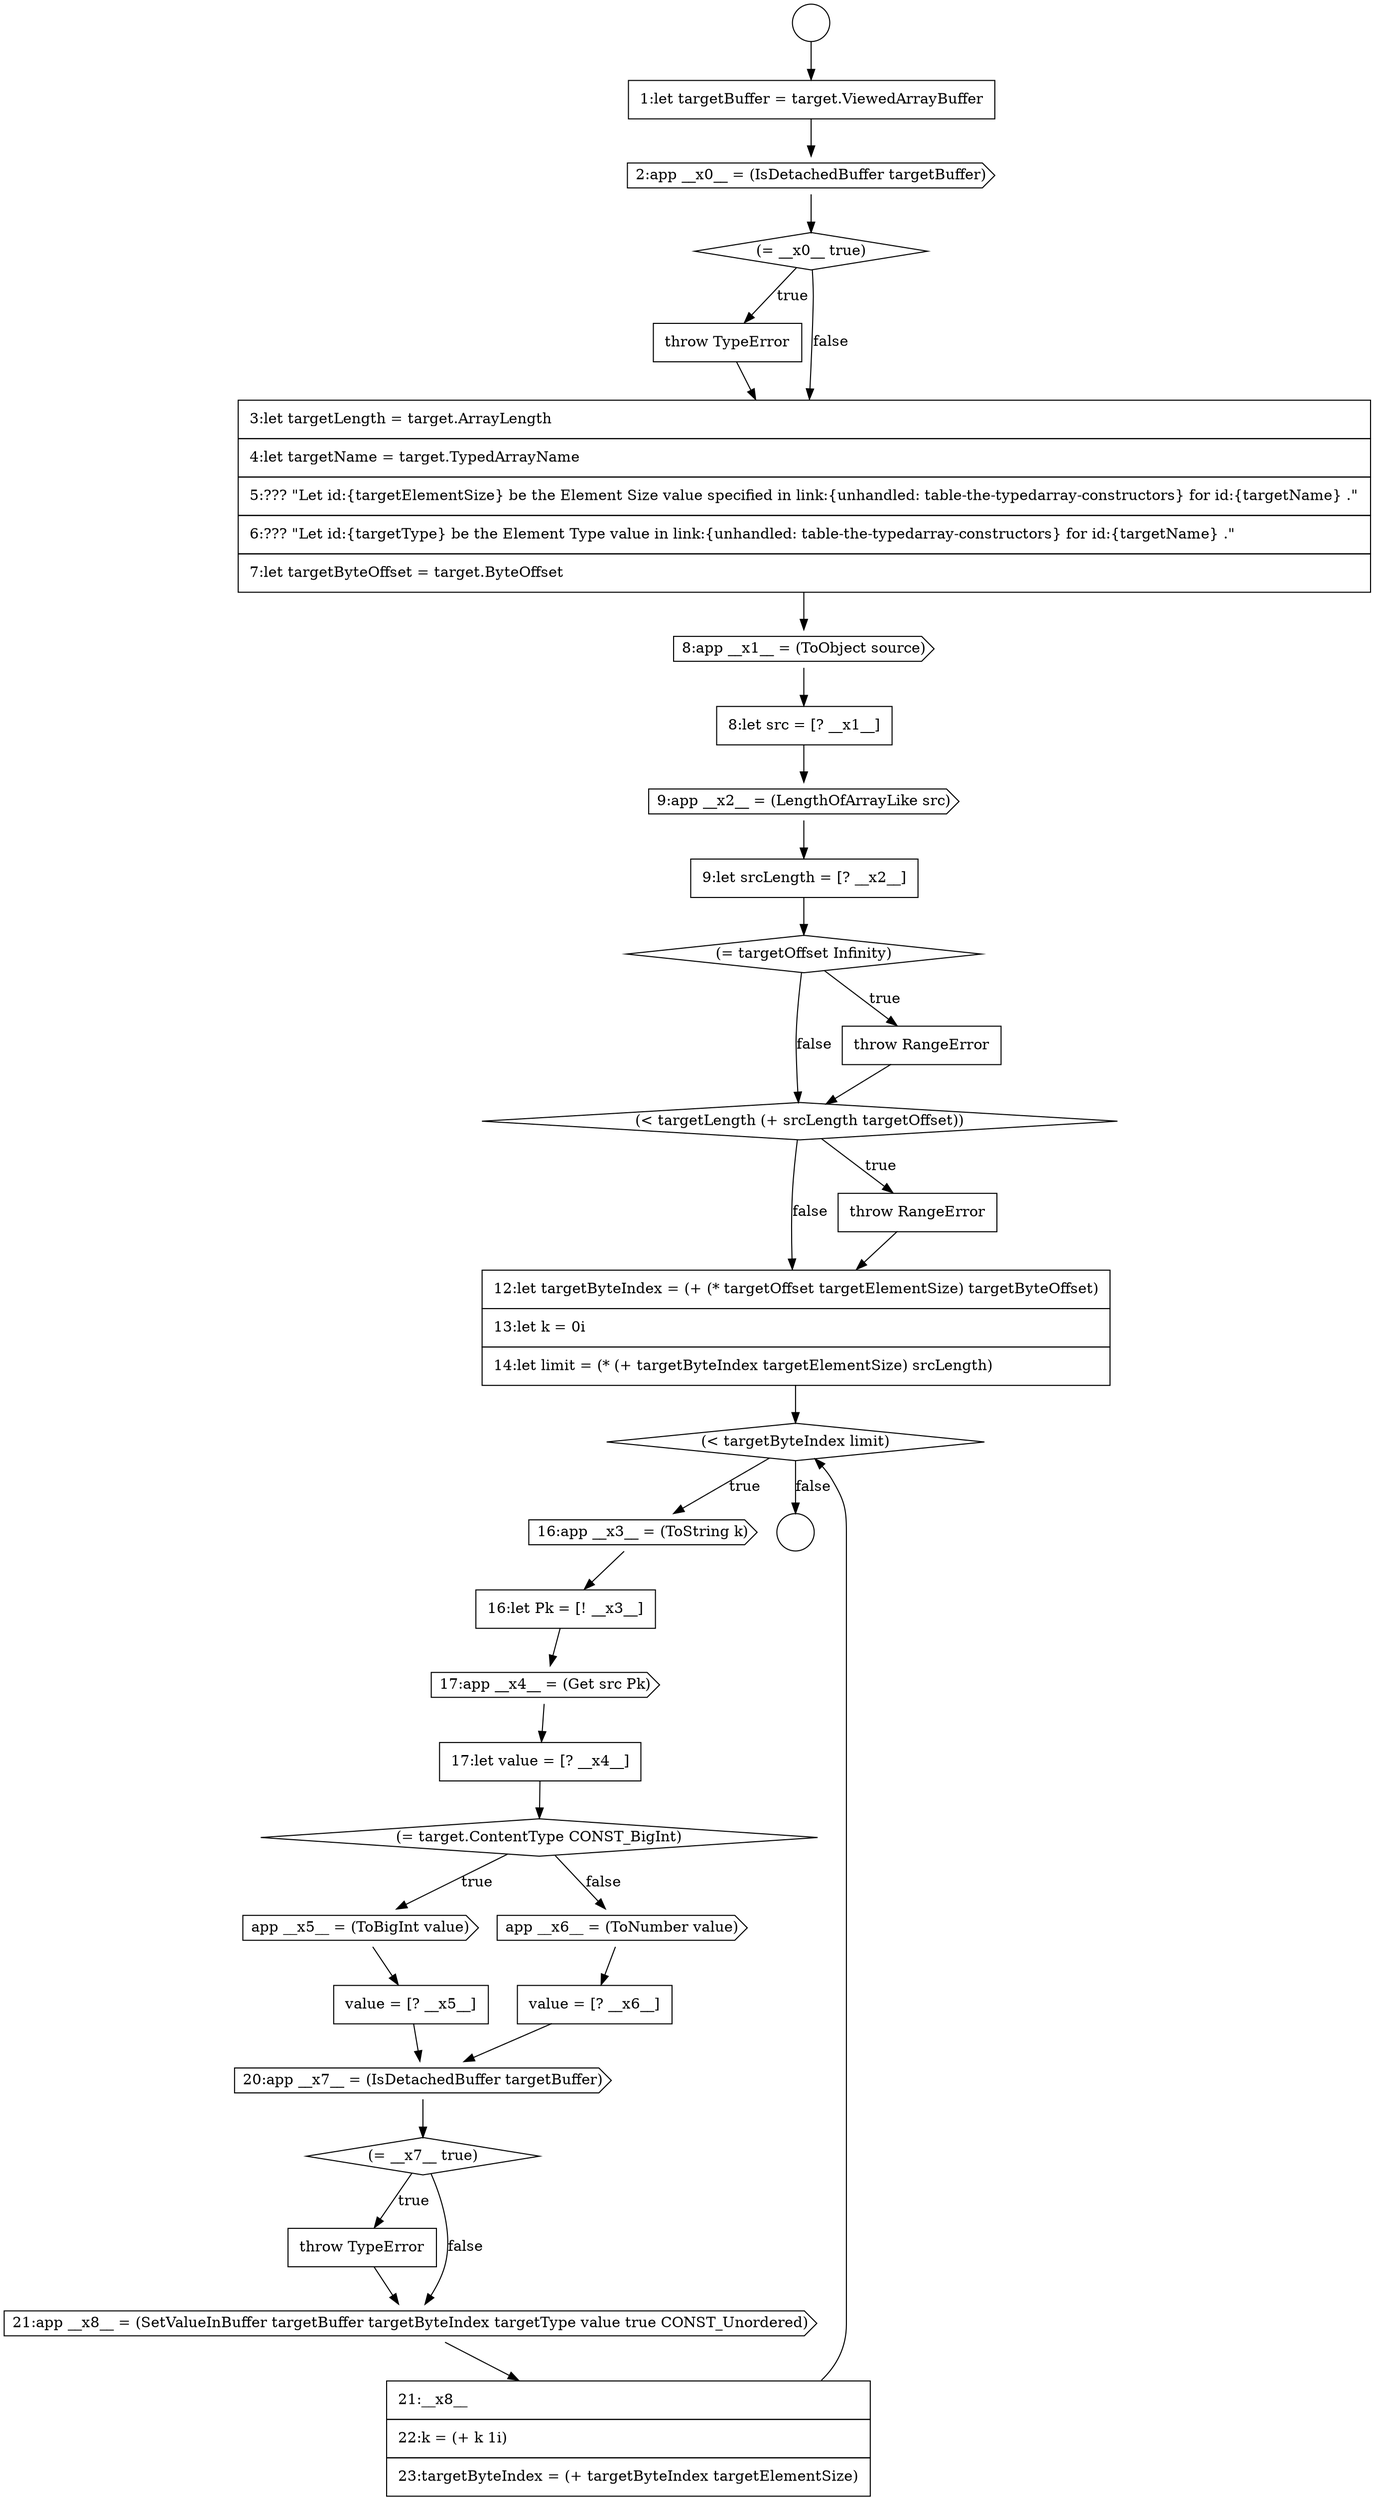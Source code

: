 digraph {
  node17094 [shape=cds, label=<<font color="black">2:app __x0__ = (IsDetachedBuffer targetBuffer)</font>> color="black" fillcolor="white" style=filled]
  node17104 [shape=diamond, label=<<font color="black">(&lt; targetLength (+ srcLength targetOffset))</font>> color="black" fillcolor="white" style=filled]
  node17113 [shape=cds, label=<<font color="black">app __x5__ = (ToBigInt value)</font>> color="black" fillcolor="white" style=filled]
  node17117 [shape=cds, label=<<font color="black">20:app __x7__ = (IsDetachedBuffer targetBuffer)</font>> color="black" fillcolor="white" style=filled]
  node17114 [shape=none, margin=0, label=<<font color="black">
    <table border="0" cellborder="1" cellspacing="0" cellpadding="10">
      <tr><td align="left">value = [? __x5__]</td></tr>
    </table>
  </font>> color="black" fillcolor="white" style=filled]
  node17118 [shape=diamond, label=<<font color="black">(= __x7__ true)</font>> color="black" fillcolor="white" style=filled]
  node17096 [shape=none, margin=0, label=<<font color="black">
    <table border="0" cellborder="1" cellspacing="0" cellpadding="10">
      <tr><td align="left">throw TypeError</td></tr>
    </table>
  </font>> color="black" fillcolor="white" style=filled]
  node17106 [shape=none, margin=0, label=<<font color="black">
    <table border="0" cellborder="1" cellspacing="0" cellpadding="10">
      <tr><td align="left">12:let targetByteIndex = (+ (* targetOffset targetElementSize) targetByteOffset)</td></tr>
      <tr><td align="left">13:let k = 0i</td></tr>
      <tr><td align="left">14:let limit = (* (+ targetByteIndex targetElementSize) srcLength)</td></tr>
    </table>
  </font>> color="black" fillcolor="white" style=filled]
  node17101 [shape=none, margin=0, label=<<font color="black">
    <table border="0" cellborder="1" cellspacing="0" cellpadding="10">
      <tr><td align="left">9:let srcLength = [? __x2__]</td></tr>
    </table>
  </font>> color="black" fillcolor="white" style=filled]
  node17109 [shape=none, margin=0, label=<<font color="black">
    <table border="0" cellborder="1" cellspacing="0" cellpadding="10">
      <tr><td align="left">16:let Pk = [! __x3__]</td></tr>
    </table>
  </font>> color="black" fillcolor="white" style=filled]
  node17115 [shape=cds, label=<<font color="black">app __x6__ = (ToNumber value)</font>> color="black" fillcolor="white" style=filled]
  node17098 [shape=cds, label=<<font color="black">8:app __x1__ = (ToObject source)</font>> color="black" fillcolor="white" style=filled]
  node17102 [shape=diamond, label=<<font color="black">(= targetOffset Infinity)</font>> color="black" fillcolor="white" style=filled]
  node17112 [shape=diamond, label=<<font color="black">(= target.ContentType CONST_BigInt)</font>> color="black" fillcolor="white" style=filled]
  node17105 [shape=none, margin=0, label=<<font color="black">
    <table border="0" cellborder="1" cellspacing="0" cellpadding="10">
      <tr><td align="left">throw RangeError</td></tr>
    </table>
  </font>> color="black" fillcolor="white" style=filled]
  node17099 [shape=none, margin=0, label=<<font color="black">
    <table border="0" cellborder="1" cellspacing="0" cellpadding="10">
      <tr><td align="left">8:let src = [? __x1__]</td></tr>
    </table>
  </font>> color="black" fillcolor="white" style=filled]
  node17095 [shape=diamond, label=<<font color="black">(= __x0__ true)</font>> color="black" fillcolor="white" style=filled]
  node17116 [shape=none, margin=0, label=<<font color="black">
    <table border="0" cellborder="1" cellspacing="0" cellpadding="10">
      <tr><td align="left">value = [? __x6__]</td></tr>
    </table>
  </font>> color="black" fillcolor="white" style=filled]
  node17091 [shape=circle label=" " color="black" fillcolor="white" style=filled]
  node17103 [shape=none, margin=0, label=<<font color="black">
    <table border="0" cellborder="1" cellspacing="0" cellpadding="10">
      <tr><td align="left">throw RangeError</td></tr>
    </table>
  </font>> color="black" fillcolor="white" style=filled]
  node17108 [shape=cds, label=<<font color="black">16:app __x3__ = (ToString k)</font>> color="black" fillcolor="white" style=filled]
  node17100 [shape=cds, label=<<font color="black">9:app __x2__ = (LengthOfArrayLike src)</font>> color="black" fillcolor="white" style=filled]
  node17111 [shape=none, margin=0, label=<<font color="black">
    <table border="0" cellborder="1" cellspacing="0" cellpadding="10">
      <tr><td align="left">17:let value = [? __x4__]</td></tr>
    </table>
  </font>> color="black" fillcolor="white" style=filled]
  node17097 [shape=none, margin=0, label=<<font color="black">
    <table border="0" cellborder="1" cellspacing="0" cellpadding="10">
      <tr><td align="left">3:let targetLength = target.ArrayLength</td></tr>
      <tr><td align="left">4:let targetName = target.TypedArrayName</td></tr>
      <tr><td align="left">5:??? &quot;Let id:{targetElementSize} be the Element Size value specified in link:{unhandled: table-the-typedarray-constructors} for id:{targetName} .&quot;</td></tr>
      <tr><td align="left">6:??? &quot;Let id:{targetType} be the Element Type value in link:{unhandled: table-the-typedarray-constructors} for id:{targetName} .&quot;</td></tr>
      <tr><td align="left">7:let targetByteOffset = target.ByteOffset</td></tr>
    </table>
  </font>> color="black" fillcolor="white" style=filled]
  node17107 [shape=diamond, label=<<font color="black">(&lt; targetByteIndex limit)</font>> color="black" fillcolor="white" style=filled]
  node17110 [shape=cds, label=<<font color="black">17:app __x4__ = (Get src Pk)</font>> color="black" fillcolor="white" style=filled]
  node17093 [shape=none, margin=0, label=<<font color="black">
    <table border="0" cellborder="1" cellspacing="0" cellpadding="10">
      <tr><td align="left">1:let targetBuffer = target.ViewedArrayBuffer</td></tr>
    </table>
  </font>> color="black" fillcolor="white" style=filled]
  node17119 [shape=none, margin=0, label=<<font color="black">
    <table border="0" cellborder="1" cellspacing="0" cellpadding="10">
      <tr><td align="left">throw TypeError</td></tr>
    </table>
  </font>> color="black" fillcolor="white" style=filled]
  node17092 [shape=circle label=" " color="black" fillcolor="white" style=filled]
  node17121 [shape=none, margin=0, label=<<font color="black">
    <table border="0" cellborder="1" cellspacing="0" cellpadding="10">
      <tr><td align="left">21:__x8__</td></tr>
      <tr><td align="left">22:k = (+ k 1i)</td></tr>
      <tr><td align="left">23:targetByteIndex = (+ targetByteIndex targetElementSize)</td></tr>
    </table>
  </font>> color="black" fillcolor="white" style=filled]
  node17120 [shape=cds, label=<<font color="black">21:app __x8__ = (SetValueInBuffer targetBuffer targetByteIndex targetType value true CONST_Unordered)</font>> color="black" fillcolor="white" style=filled]
  node17108 -> node17109 [ color="black"]
  node17113 -> node17114 [ color="black"]
  node17117 -> node17118 [ color="black"]
  node17097 -> node17098 [ color="black"]
  node17104 -> node17105 [label=<<font color="black">true</font>> color="black"]
  node17104 -> node17106 [label=<<font color="black">false</font>> color="black"]
  node17118 -> node17119 [label=<<font color="black">true</font>> color="black"]
  node17118 -> node17120 [label=<<font color="black">false</font>> color="black"]
  node17102 -> node17103 [label=<<font color="black">true</font>> color="black"]
  node17102 -> node17104 [label=<<font color="black">false</font>> color="black"]
  node17093 -> node17094 [ color="black"]
  node17120 -> node17121 [ color="black"]
  node17116 -> node17117 [ color="black"]
  node17098 -> node17099 [ color="black"]
  node17099 -> node17100 [ color="black"]
  node17114 -> node17117 [ color="black"]
  node17100 -> node17101 [ color="black"]
  node17094 -> node17095 [ color="black"]
  node17109 -> node17110 [ color="black"]
  node17106 -> node17107 [ color="black"]
  node17112 -> node17113 [label=<<font color="black">true</font>> color="black"]
  node17112 -> node17115 [label=<<font color="black">false</font>> color="black"]
  node17091 -> node17093 [ color="black"]
  node17103 -> node17104 [ color="black"]
  node17105 -> node17106 [ color="black"]
  node17119 -> node17120 [ color="black"]
  node17096 -> node17097 [ color="black"]
  node17111 -> node17112 [ color="black"]
  node17121 -> node17107 [ color="black"]
  node17110 -> node17111 [ color="black"]
  node17095 -> node17096 [label=<<font color="black">true</font>> color="black"]
  node17095 -> node17097 [label=<<font color="black">false</font>> color="black"]
  node17107 -> node17108 [label=<<font color="black">true</font>> color="black"]
  node17107 -> node17092 [label=<<font color="black">false</font>> color="black"]
  node17115 -> node17116 [ color="black"]
  node17101 -> node17102 [ color="black"]
}

